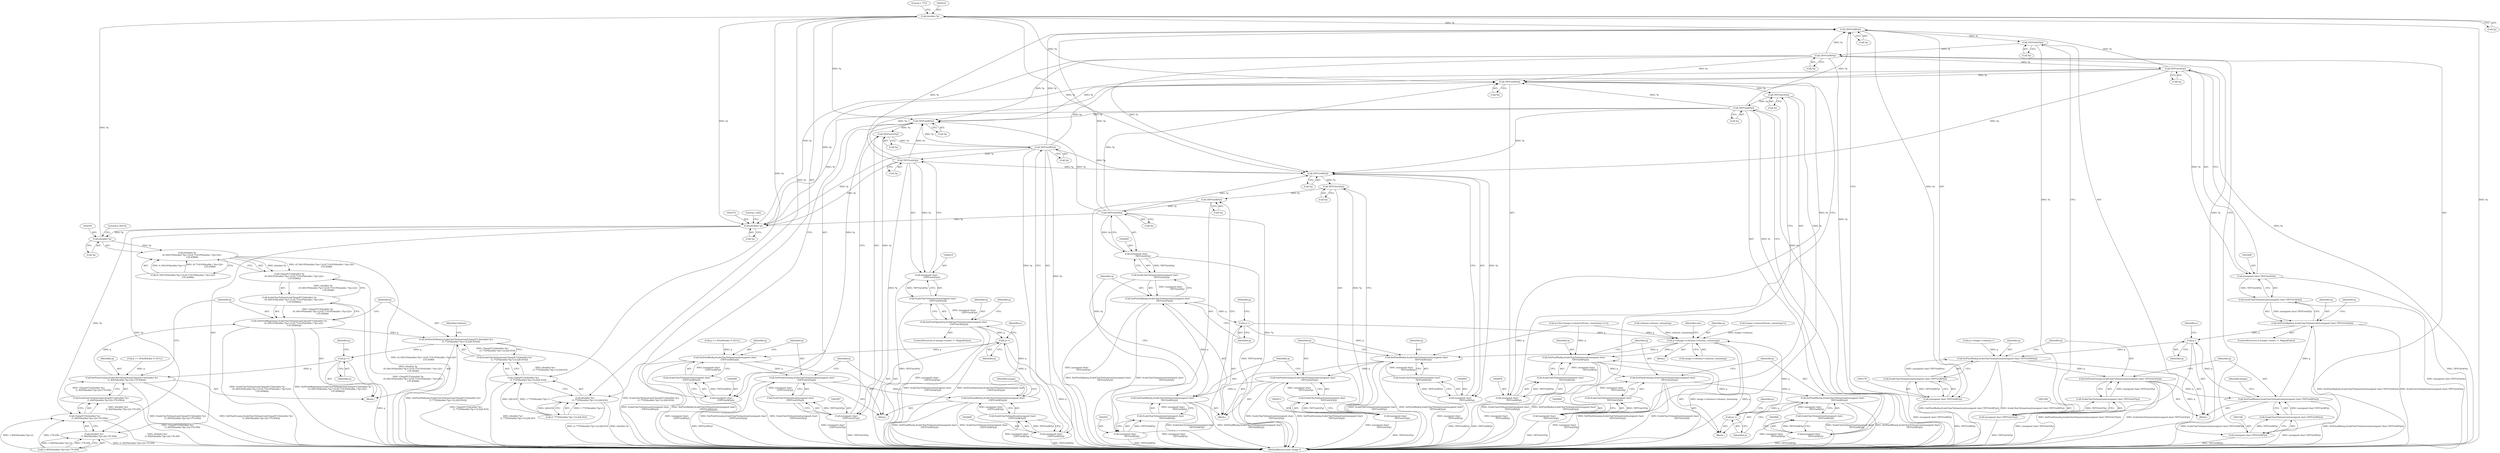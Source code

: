 digraph "0_ImageMagick_f8877abac8e568b2f339cca70c2c3c1b6eaec288@pointer" {
"1002418" [label="(Call,(double) *p)"];
"1002390" [label="(Call,(double) *p)"];
"1002371" [label="(Call,(double) *p)"];
"1003195" [label="(Call,TIFFGetB(*p))"];
"1003187" [label="(Call,TIFFGetG(*p))"];
"1003179" [label="(Call,TIFFGetR(*p))"];
"1002418" [label="(Call,(double) *p)"];
"1002969" [label="(Call,TIFFGetB(*p))"];
"1002961" [label="(Call,TIFFGetG(*p))"];
"1002953" [label="(Call,TIFFGetR(*p))"];
"1002620" [label="(Call,TIFFGetA(*p))"];
"1002606" [label="(Call,TIFFGetB(*p))"];
"1002598" [label="(Call,TIFFGetG(*p))"];
"1002590" [label="(Call,TIFFGetR(*p))"];
"1002930" [label="(Call,TIFFGetA(*p))"];
"1002922" [label="(Call,TIFFGetB(*p))"];
"1002914" [label="(Call,TIFFGetG(*p))"];
"1002906" [label="(Call,TIFFGetR(*p))"];
"1003209" [label="(Call,TIFFGetA(*p))"];
"1002369" [label="(Call,ClampYCC((double) *p+\n              (1.402*(double) *(p+2))-179.456))"];
"1002368" [label="(Call,ScaleCharToQuantum(ClampYCC((double) *p+\n              (1.402*(double) *(p+2))-179.456)))"];
"1002366" [label="(Call,SetPixelCyan(q,ScaleCharToQuantum(ClampYCC((double) *p+\n              (1.402*(double) *(p+2))-179.456))))"];
"1002385" [label="(Call,SetPixelMagenta(q,ScaleCharToQuantum(ClampYCC((double) *p-\n              (0.34414*(double) *(p+1))-(0.71414*(double ) *(p+2))+\n              135.45984))))"];
"1002413" [label="(Call,SetPixelYellow(q,ScaleCharToQuantum(ClampYCC((double) *p+\n              (1.772*(double) *(p+1))-226.816))))"];
"1002443" [label="(Call,q++)"];
"1002370" [label="(Call,(double) *p+\n              (1.402*(double) *(p+2))-179.456)"];
"1002389" [label="(Call,(double) *p-\n              (0.34414*(double) *(p+1))-(0.71414*(double ) *(p+2))+\n              135.45984)"];
"1002388" [label="(Call,ClampYCC((double) *p-\n              (0.34414*(double) *(p+1))-(0.71414*(double ) *(p+2))+\n              135.45984))"];
"1002387" [label="(Call,ScaleCharToQuantum(ClampYCC((double) *p-\n              (0.34414*(double) *(p+1))-(0.71414*(double ) *(p+2))+\n              135.45984)))"];
"1002416" [label="(Call,ClampYCC((double) *p+\n              (1.772*(double) *(p+1))-226.816))"];
"1002415" [label="(Call,ScaleCharToQuantum(ClampYCC((double) *p+\n              (1.772*(double) *(p+1))-226.816)))"];
"1002417" [label="(Call,(double) *p+\n              (1.772*(double) *(p+1))-226.816)"];
"1002588" [label="(Call,(unsigned char)\n              (TIFFGetR(*p)))"];
"1002587" [label="(Call,ScaleCharToQuantum((unsigned char)\n              (TIFFGetR(*p))))"];
"1002585" [label="(Call,SetPixelRed(q,ScaleCharToQuantum((unsigned char)\n              (TIFFGetR(*p)))))"];
"1002593" [label="(Call,SetPixelGreen(q,ScaleCharToQuantum((unsigned char)\n              (TIFFGetG(*p)))))"];
"1002601" [label="(Call,SetPixelBlue(q,ScaleCharToQuantum((unsigned char)\n              (TIFFGetB(*p)))))"];
"1002615" [label="(Call,SetPixelOpacity(q,ScaleCharToQuantum((unsigned char)\n                (TIFFGetA(*p)))))"];
"1002625" [label="(Call,q++)"];
"1002596" [label="(Call,(unsigned char)\n              (TIFFGetG(*p)))"];
"1002595" [label="(Call,ScaleCharToQuantum((unsigned char)\n              (TIFFGetG(*p))))"];
"1002604" [label="(Call,(unsigned char)\n              (TIFFGetB(*p)))"];
"1002603" [label="(Call,ScaleCharToQuantum((unsigned char)\n              (TIFFGetB(*p))))"];
"1002618" [label="(Call,(unsigned char)\n                (TIFFGetA(*p)))"];
"1002617" [label="(Call,ScaleCharToQuantum((unsigned char)\n                (TIFFGetA(*p))))"];
"1002904" [label="(Call,(unsigned char)\n                    TIFFGetR(*p))"];
"1002903" [label="(Call,ScaleCharToQuantum((unsigned char)\n                    TIFFGetR(*p)))"];
"1002901" [label="(Call,SetPixelRed(q,ScaleCharToQuantum((unsigned char)\n                    TIFFGetR(*p))))"];
"1002909" [label="(Call,SetPixelGreen(q,ScaleCharToQuantum((unsigned char)\n                    TIFFGetG(*p))))"];
"1002917" [label="(Call,SetPixelBlue(q,ScaleCharToQuantum((unsigned char)\n                    TIFFGetB(*p))))"];
"1002925" [label="(Call,SetPixelAlpha(q,ScaleCharToQuantum((unsigned char)\n                    TIFFGetA(*p))))"];
"1002933" [label="(Call,q++)"];
"1002981" [label="(Call,q-=(image->columns+columns_remaining))"];
"1002948" [label="(Call,SetPixelRed(q,ScaleCharToQuantum((unsigned char)\n                    TIFFGetR(*p))))"];
"1002956" [label="(Call,SetPixelGreen(q,ScaleCharToQuantum((unsigned char)\n                    TIFFGetG(*p))))"];
"1002964" [label="(Call,SetPixelBlue(q,ScaleCharToQuantum((unsigned char)\n                    TIFFGetB(*p))))"];
"1002972" [label="(Call,q++)"];
"1002912" [label="(Call,(unsigned char)\n                    TIFFGetG(*p))"];
"1002911" [label="(Call,ScaleCharToQuantum((unsigned char)\n                    TIFFGetG(*p)))"];
"1002920" [label="(Call,(unsigned char)\n                    TIFFGetB(*p))"];
"1002919" [label="(Call,ScaleCharToQuantum((unsigned char)\n                    TIFFGetB(*p)))"];
"1002928" [label="(Call,(unsigned char)\n                    TIFFGetA(*p))"];
"1002927" [label="(Call,ScaleCharToQuantum((unsigned char)\n                    TIFFGetA(*p)))"];
"1002951" [label="(Call,(unsigned char)\n                    TIFFGetR(*p))"];
"1002950" [label="(Call,ScaleCharToQuantum((unsigned char)\n                    TIFFGetR(*p)))"];
"1002959" [label="(Call,(unsigned char)\n                    TIFFGetG(*p))"];
"1002958" [label="(Call,ScaleCharToQuantum((unsigned char)\n                    TIFFGetG(*p)))"];
"1002967" [label="(Call,(unsigned char)\n                    TIFFGetB(*p))"];
"1002966" [label="(Call,ScaleCharToQuantum((unsigned char)\n                    TIFFGetB(*p)))"];
"1003177" [label="(Call,(unsigned char) TIFFGetR(*p))"];
"1003176" [label="(Call,ScaleCharToQuantum((unsigned char) TIFFGetR(*p)))"];
"1003174" [label="(Call,SetPixelRed(q,ScaleCharToQuantum((unsigned char) TIFFGetR(*p))))"];
"1003182" [label="(Call,SetPixelGreen(q,ScaleCharToQuantum((unsigned char) TIFFGetG(*p))))"];
"1003190" [label="(Call,SetPixelBlue(q,ScaleCharToQuantum((unsigned char) TIFFGetB(*p))))"];
"1003204" [label="(Call,SetPixelAlpha(q,ScaleCharToQuantum((unsigned char) TIFFGetA(*p))))"];
"1003214" [label="(Call,q--)"];
"1003185" [label="(Call,(unsigned char) TIFFGetG(*p))"];
"1003184" [label="(Call,ScaleCharToQuantum((unsigned char) TIFFGetG(*p)))"];
"1003193" [label="(Call,(unsigned char) TIFFGetB(*p))"];
"1003192" [label="(Call,ScaleCharToQuantum((unsigned char) TIFFGetB(*p)))"];
"1003207" [label="(Call,(unsigned char) TIFFGetA(*p))"];
"1003206" [label="(Call,ScaleCharToQuantum((unsigned char) TIFFGetA(*p)))"];
"1002424" [label="(Literal,1.772)"];
"1002948" [label="(Call,SetPixelRed(q,ScaleCharToQuantum((unsigned char)\n                    TIFFGetR(*p))))"];
"1002444" [label="(Identifier,q)"];
"1003193" [label="(Call,(unsigned char) TIFFGetB(*p))"];
"1003190" [label="(Call,SetPixelBlue(q,ScaleCharToQuantum((unsigned char) TIFFGetB(*p))))"];
"1002394" [label="(Call,(0.34414*(double) *(p+1))-(0.71414*(double ) *(p+2))+\n              135.45984)"];
"1003209" [label="(Call,TIFFGetA(*p))"];
"1003185" [label="(Call,(unsigned char) TIFFGetG(*p))"];
"1002367" [label="(Identifier,q)"];
"1002612" [label="(Identifier,image)"];
"1002434" [label="(Identifier,indexes)"];
"1002617" [label="(Call,ScaleCharToQuantum((unsigned char)\n                (TIFFGetA(*p))))"];
"1002867" [label="(Call,image->columns*(rows_remaining-1))"];
"1003153" [label="(Call,q+=image->columns-1)"];
"1002620" [label="(Call,TIFFGetA(*p))"];
"1002415" [label="(Call,ScaleCharToQuantum(ClampYCC((double) *p+\n              (1.772*(double) *(p+1))-226.816)))"];
"1002975" [label="(Identifier,p)"];
"1002962" [label="(Call,*p)"];
"1003184" [label="(Call,ScaleCharToQuantum((unsigned char) TIFFGetG(*p)))"];
"1003192" [label="(Call,ScaleCharToQuantum((unsigned char) TIFFGetB(*p)))"];
"1002904" [label="(Call,(unsigned char)\n                    TIFFGetR(*p))"];
"1002443" [label="(Call,q++)"];
"1002950" [label="(Call,ScaleCharToQuantum((unsigned char)\n                    TIFFGetR(*p)))"];
"1002422" [label="(Call,(1.772*(double) *(p+1))-226.816)"];
"1002590" [label="(Call,TIFFGetR(*p))"];
"1002931" [label="(Call,*p)"];
"1002594" [label="(Identifier,q)"];
"1002386" [label="(Identifier,q)"];
"1002903" [label="(Call,ScaleCharToQuantum((unsigned char)\n                    TIFFGetR(*p)))"];
"1002375" [label="(Call,(1.402*(double) *(p+2))-179.456)"];
"1002923" [label="(Call,*p)"];
"1003176" [label="(Call,ScaleCharToQuantum((unsigned char) TIFFGetR(*p)))"];
"1002414" [label="(Identifier,q)"];
"1002918" [label="(Identifier,q)"];
"1002915" [label="(Call,*p)"];
"1003205" [label="(Identifier,q)"];
"1002392" [label="(Call,*p)"];
"1003188" [label="(Call,*p)"];
"1002970" [label="(Call,*p)"];
"1002586" [label="(Identifier,q)"];
"1003406" [label="(MethodReturn,static Image *)"];
"1003175" [label="(Identifier,q)"];
"1002621" [label="(Call,*p)"];
"1002917" [label="(Call,SetPixelBlue(q,ScaleCharToQuantum((unsigned char)\n                    TIFFGetB(*p))))"];
"1002978" [label="(Call,columns-columns_remaining)"];
"1002911" [label="(Call,ScaleCharToQuantum((unsigned char)\n                    TIFFGetG(*p)))"];
"1002914" [label="(Call,TIFFGetG(*p))"];
"1002389" [label="(Call,(double) *p-\n              (0.34414*(double) *(p+1))-(0.71414*(double ) *(p+2))+\n              135.45984)"];
"1002953" [label="(Call,TIFFGetR(*p))"];
"1002603" [label="(Call,ScaleCharToQuantum((unsigned char)\n              (TIFFGetB(*p))))"];
"1002388" [label="(Call,ClampYCC((double) *p-\n              (0.34414*(double) *(p+1))-(0.71414*(double ) *(p+2))+\n              135.45984))"];
"1002601" [label="(Call,SetPixelBlue(q,ScaleCharToQuantum((unsigned char)\n              (TIFFGetB(*p)))))"];
"1002370" [label="(Call,(double) *p+\n              (1.402*(double) *(p+2))-179.456)"];
"1002983" [label="(Call,image->columns+columns_remaining)"];
"1002598" [label="(Call,TIFFGetG(*p))"];
"1002949" [label="(Identifier,q)"];
"1003177" [label="(Call,(unsigned char) TIFFGetR(*p))"];
"1002416" [label="(Call,ClampYCC((double) *p+\n              (1.772*(double) *(p+1))-226.816))"];
"1003214" [label="(Call,q--)"];
"1002973" [label="(Identifier,q)"];
"1002966" [label="(Call,ScaleCharToQuantum((unsigned char)\n                    TIFFGetB(*p)))"];
"1003191" [label="(Identifier,q)"];
"1002900" [label="(Block,)"];
"1002956" [label="(Call,SetPixelGreen(q,ScaleCharToQuantum((unsigned char)\n                    TIFFGetG(*p))))"];
"1002969" [label="(Call,TIFFGetB(*p))"];
"1002602" [label="(Identifier,q)"];
"1002377" [label="(Literal,1.402)"];
"1002396" [label="(Literal,0.34414)"];
"1003173" [label="(Block,)"];
"1002883" [label="(Identifier,row)"];
"1002906" [label="(Call,TIFFGetR(*p))"];
"1003195" [label="(Call,TIFFGetB(*p))"];
"1003198" [label="(ControlStructure,if (image->matte != MagickFalse))"];
"1002909" [label="(Call,SetPixelGreen(q,ScaleCharToQuantum((unsigned char)\n                    TIFFGetG(*p))))"];
"1002936" [label="(Identifier,p)"];
"1002618" [label="(Call,(unsigned char)\n                (TIFFGetA(*p)))"];
"1003204" [label="(Call,SetPixelAlpha(q,ScaleCharToQuantum((unsigned char) TIFFGetA(*p))))"];
"1002595" [label="(Call,ScaleCharToQuantum((unsigned char)\n              (TIFFGetG(*p))))"];
"1002369" [label="(Call,ClampYCC((double) *p+\n              (1.402*(double) *(p+2))-179.456))"];
"1002951" [label="(Call,(unsigned char)\n                    TIFFGetR(*p))"];
"1002920" [label="(Call,(unsigned char)\n                    TIFFGetB(*p))"];
"1002961" [label="(Call,TIFFGetG(*p))"];
"1003182" [label="(Call,SetPixelGreen(q,ScaleCharToQuantum((unsigned char) TIFFGetG(*p))))"];
"1002626" [label="(Identifier,q)"];
"1002930" [label="(Call,TIFFGetA(*p))"];
"1002588" [label="(Call,(unsigned char)\n              (TIFFGetR(*p)))"];
"1003179" [label="(Call,TIFFGetR(*p))"];
"1002599" [label="(Call,*p)"];
"1003201" [label="(Identifier,image)"];
"1002925" [label="(Call,SetPixelAlpha(q,ScaleCharToQuantum((unsigned char)\n                    TIFFGetA(*p))))"];
"1002884" [label="(Block,)"];
"1002972" [label="(Call,q++)"];
"1002417" [label="(Call,(double) *p+\n              (1.772*(double) *(p+1))-226.816)"];
"1002954" [label="(Call,*p)"];
"1002585" [label="(Call,SetPixelRed(q,ScaleCharToQuantum((unsigned char)\n              (TIFFGetR(*p)))))"];
"1002934" [label="(Identifier,q)"];
"1002604" [label="(Call,(unsigned char)\n              (TIFFGetB(*p)))"];
"1002615" [label="(Call,SetPixelOpacity(q,ScaleCharToQuantum((unsigned char)\n                (TIFFGetA(*p)))))"];
"1002609" [label="(ControlStructure,if (image->matte != MagickFalse))"];
"1002947" [label="(Block,)"];
"1002922" [label="(Call,TIFFGetB(*p))"];
"1002982" [label="(Identifier,q)"];
"1002625" [label="(Call,q++)"];
"1002624" [label="(Identifier,p)"];
"1002520" [label="(Call,q == (PixelPacket *) NULL)"];
"1002587" [label="(Call,ScaleCharToQuantum((unsigned char)\n              (TIFFGetR(*p))))"];
"1002616" [label="(Identifier,q)"];
"1002446" [label="(Identifier,p)"];
"1002371" [label="(Call,(double) *p)"];
"1003215" [label="(Identifier,q)"];
"1002366" [label="(Call,SetPixelCyan(q,ScaleCharToQuantum(ClampYCC((double) *p+\n              (1.402*(double) *(p+2))-179.456))))"];
"1002926" [label="(Identifier,q)"];
"1002593" [label="(Call,SetPixelGreen(q,ScaleCharToQuantum((unsigned char)\n              (TIFFGetG(*p)))))"];
"1002606" [label="(Call,TIFFGetB(*p))"];
"1003196" [label="(Call,*p)"];
"1002365" [label="(Block,)"];
"1002957" [label="(Identifier,q)"];
"1002420" [label="(Call,*p)"];
"1002919" [label="(Call,ScaleCharToQuantum((unsigned char)\n                    TIFFGetB(*p)))"];
"1002927" [label="(Call,ScaleCharToQuantum((unsigned char)\n                    TIFFGetA(*p)))"];
"1002902" [label="(Identifier,q)"];
"1003180" [label="(Call,*p)"];
"1003213" [label="(Identifier,p)"];
"1002413" [label="(Call,SetPixelYellow(q,ScaleCharToQuantum(ClampYCC((double) *p+\n              (1.772*(double) *(p+1))-226.816))))"];
"1002928" [label="(Call,(unsigned char)\n                    TIFFGetA(*p))"];
"1003187" [label="(Call,TIFFGetG(*p))"];
"1002862" [label="(Call,q=tile+(image->columns*(rows_remaining-1)+x))"];
"1002418" [label="(Call,(double) *p)"];
"1003207" [label="(Call,(unsigned char) TIFFGetA(*p))"];
"1002387" [label="(Call,ScaleCharToQuantum(ClampYCC((double) *p-\n              (0.34414*(double) *(p+1))-(0.71414*(double ) *(p+2))+\n              135.45984)))"];
"1002910" [label="(Identifier,q)"];
"1002596" [label="(Call,(unsigned char)\n              (TIFFGetG(*p)))"];
"1002964" [label="(Call,SetPixelBlue(q,ScaleCharToQuantum((unsigned char)\n                    TIFFGetB(*p))))"];
"1002933" [label="(Call,q++)"];
"1002385" [label="(Call,SetPixelMagenta(q,ScaleCharToQuantum(ClampYCC((double) *p-\n              (0.34414*(double) *(p+1))-(0.71414*(double ) *(p+2))+\n              135.45984))))"];
"1002583" [label="(Identifier,x)"];
"1003210" [label="(Call,*p)"];
"1003206" [label="(Call,ScaleCharToQuantum((unsigned char) TIFFGetA(*p)))"];
"1002591" [label="(Call,*p)"];
"1002390" [label="(Call,(double) *p)"];
"1002373" [label="(Call,*p)"];
"1003172" [label="(Identifier,x)"];
"1002967" [label="(Call,(unsigned char)\n                    TIFFGetB(*p))"];
"1002965" [label="(Identifier,q)"];
"1003174" [label="(Call,SetPixelRed(q,ScaleCharToQuantum((unsigned char) TIFFGetR(*p))))"];
"1003183" [label="(Identifier,q)"];
"1002912" [label="(Call,(unsigned char)\n                    TIFFGetG(*p))"];
"1002981" [label="(Call,q-=(image->columns+columns_remaining))"];
"1002584" [label="(Block,)"];
"1002901" [label="(Call,SetPixelRed(q,ScaleCharToQuantum((unsigned char)\n                    TIFFGetR(*p))))"];
"1002907" [label="(Call,*p)"];
"1002959" [label="(Call,(unsigned char)\n                    TIFFGetG(*p))"];
"1002607" [label="(Call,*p)"];
"1002368" [label="(Call,ScaleCharToQuantum(ClampYCC((double) *p+\n              (1.402*(double) *(p+2))-179.456)))"];
"1002339" [label="(Call,q == (PixelPacket *) NULL)"];
"1002958" [label="(Call,ScaleCharToQuantum((unsigned char)\n                    TIFFGetG(*p)))"];
"1002418" -> "1002417"  [label="AST: "];
"1002418" -> "1002420"  [label="CFG: "];
"1002419" -> "1002418"  [label="AST: "];
"1002420" -> "1002418"  [label="AST: "];
"1002424" -> "1002418"  [label="CFG: "];
"1002418" -> "1003406"  [label="DDG: *p"];
"1002418" -> "1002371"  [label="DDG: *p"];
"1002418" -> "1002416"  [label="DDG: *p"];
"1002418" -> "1002417"  [label="DDG: *p"];
"1002390" -> "1002418"  [label="DDG: *p"];
"1002418" -> "1002590"  [label="DDG: *p"];
"1002418" -> "1002906"  [label="DDG: *p"];
"1002418" -> "1002953"  [label="DDG: *p"];
"1002418" -> "1003179"  [label="DDG: *p"];
"1002390" -> "1002389"  [label="AST: "];
"1002390" -> "1002392"  [label="CFG: "];
"1002391" -> "1002390"  [label="AST: "];
"1002392" -> "1002390"  [label="AST: "];
"1002396" -> "1002390"  [label="CFG: "];
"1002390" -> "1002389"  [label="DDG: *p"];
"1002371" -> "1002390"  [label="DDG: *p"];
"1002371" -> "1002370"  [label="AST: "];
"1002371" -> "1002373"  [label="CFG: "];
"1002372" -> "1002371"  [label="AST: "];
"1002373" -> "1002371"  [label="AST: "];
"1002377" -> "1002371"  [label="CFG: "];
"1002371" -> "1002369"  [label="DDG: *p"];
"1002371" -> "1002370"  [label="DDG: *p"];
"1003195" -> "1002371"  [label="DDG: *p"];
"1002969" -> "1002371"  [label="DDG: *p"];
"1002620" -> "1002371"  [label="DDG: *p"];
"1002930" -> "1002371"  [label="DDG: *p"];
"1003209" -> "1002371"  [label="DDG: *p"];
"1002606" -> "1002371"  [label="DDG: *p"];
"1003195" -> "1003193"  [label="AST: "];
"1003195" -> "1003196"  [label="CFG: "];
"1003196" -> "1003195"  [label="AST: "];
"1003193" -> "1003195"  [label="CFG: "];
"1003195" -> "1003406"  [label="DDG: *p"];
"1003195" -> "1002590"  [label="DDG: *p"];
"1003195" -> "1002906"  [label="DDG: *p"];
"1003195" -> "1002953"  [label="DDG: *p"];
"1003195" -> "1003179"  [label="DDG: *p"];
"1003195" -> "1003193"  [label="DDG: *p"];
"1003187" -> "1003195"  [label="DDG: *p"];
"1003195" -> "1003209"  [label="DDG: *p"];
"1003187" -> "1003185"  [label="AST: "];
"1003187" -> "1003188"  [label="CFG: "];
"1003188" -> "1003187"  [label="AST: "];
"1003185" -> "1003187"  [label="CFG: "];
"1003187" -> "1003185"  [label="DDG: *p"];
"1003179" -> "1003187"  [label="DDG: *p"];
"1003179" -> "1003177"  [label="AST: "];
"1003179" -> "1003180"  [label="CFG: "];
"1003180" -> "1003179"  [label="AST: "];
"1003177" -> "1003179"  [label="CFG: "];
"1003179" -> "1003177"  [label="DDG: *p"];
"1002969" -> "1003179"  [label="DDG: *p"];
"1002620" -> "1003179"  [label="DDG: *p"];
"1002930" -> "1003179"  [label="DDG: *p"];
"1003209" -> "1003179"  [label="DDG: *p"];
"1002606" -> "1003179"  [label="DDG: *p"];
"1002969" -> "1002967"  [label="AST: "];
"1002969" -> "1002970"  [label="CFG: "];
"1002970" -> "1002969"  [label="AST: "];
"1002967" -> "1002969"  [label="CFG: "];
"1002969" -> "1003406"  [label="DDG: *p"];
"1002969" -> "1002590"  [label="DDG: *p"];
"1002969" -> "1002906"  [label="DDG: *p"];
"1002969" -> "1002953"  [label="DDG: *p"];
"1002969" -> "1002967"  [label="DDG: *p"];
"1002961" -> "1002969"  [label="DDG: *p"];
"1002961" -> "1002959"  [label="AST: "];
"1002961" -> "1002962"  [label="CFG: "];
"1002962" -> "1002961"  [label="AST: "];
"1002959" -> "1002961"  [label="CFG: "];
"1002961" -> "1002959"  [label="DDG: *p"];
"1002953" -> "1002961"  [label="DDG: *p"];
"1002953" -> "1002951"  [label="AST: "];
"1002953" -> "1002954"  [label="CFG: "];
"1002954" -> "1002953"  [label="AST: "];
"1002951" -> "1002953"  [label="CFG: "];
"1002953" -> "1002951"  [label="DDG: *p"];
"1002620" -> "1002953"  [label="DDG: *p"];
"1002930" -> "1002953"  [label="DDG: *p"];
"1003209" -> "1002953"  [label="DDG: *p"];
"1002606" -> "1002953"  [label="DDG: *p"];
"1002620" -> "1002618"  [label="AST: "];
"1002620" -> "1002621"  [label="CFG: "];
"1002621" -> "1002620"  [label="AST: "];
"1002618" -> "1002620"  [label="CFG: "];
"1002620" -> "1003406"  [label="DDG: *p"];
"1002620" -> "1002590"  [label="DDG: *p"];
"1002620" -> "1002618"  [label="DDG: *p"];
"1002606" -> "1002620"  [label="DDG: *p"];
"1002620" -> "1002906"  [label="DDG: *p"];
"1002606" -> "1002604"  [label="AST: "];
"1002606" -> "1002607"  [label="CFG: "];
"1002607" -> "1002606"  [label="AST: "];
"1002604" -> "1002606"  [label="CFG: "];
"1002606" -> "1003406"  [label="DDG: *p"];
"1002606" -> "1002590"  [label="DDG: *p"];
"1002606" -> "1002604"  [label="DDG: *p"];
"1002598" -> "1002606"  [label="DDG: *p"];
"1002606" -> "1002906"  [label="DDG: *p"];
"1002598" -> "1002596"  [label="AST: "];
"1002598" -> "1002599"  [label="CFG: "];
"1002599" -> "1002598"  [label="AST: "];
"1002596" -> "1002598"  [label="CFG: "];
"1002598" -> "1002596"  [label="DDG: *p"];
"1002590" -> "1002598"  [label="DDG: *p"];
"1002590" -> "1002588"  [label="AST: "];
"1002590" -> "1002591"  [label="CFG: "];
"1002591" -> "1002590"  [label="AST: "];
"1002588" -> "1002590"  [label="CFG: "];
"1002590" -> "1002588"  [label="DDG: *p"];
"1002930" -> "1002590"  [label="DDG: *p"];
"1003209" -> "1002590"  [label="DDG: *p"];
"1002930" -> "1002928"  [label="AST: "];
"1002930" -> "1002931"  [label="CFG: "];
"1002931" -> "1002930"  [label="AST: "];
"1002928" -> "1002930"  [label="CFG: "];
"1002930" -> "1003406"  [label="DDG: *p"];
"1002930" -> "1002906"  [label="DDG: *p"];
"1002930" -> "1002928"  [label="DDG: *p"];
"1002922" -> "1002930"  [label="DDG: *p"];
"1002922" -> "1002920"  [label="AST: "];
"1002922" -> "1002923"  [label="CFG: "];
"1002923" -> "1002922"  [label="AST: "];
"1002920" -> "1002922"  [label="CFG: "];
"1002922" -> "1002920"  [label="DDG: *p"];
"1002914" -> "1002922"  [label="DDG: *p"];
"1002914" -> "1002912"  [label="AST: "];
"1002914" -> "1002915"  [label="CFG: "];
"1002915" -> "1002914"  [label="AST: "];
"1002912" -> "1002914"  [label="CFG: "];
"1002914" -> "1002912"  [label="DDG: *p"];
"1002906" -> "1002914"  [label="DDG: *p"];
"1002906" -> "1002904"  [label="AST: "];
"1002906" -> "1002907"  [label="CFG: "];
"1002907" -> "1002906"  [label="AST: "];
"1002904" -> "1002906"  [label="CFG: "];
"1002906" -> "1002904"  [label="DDG: *p"];
"1003209" -> "1002906"  [label="DDG: *p"];
"1003209" -> "1003207"  [label="AST: "];
"1003209" -> "1003210"  [label="CFG: "];
"1003210" -> "1003209"  [label="AST: "];
"1003207" -> "1003209"  [label="CFG: "];
"1003209" -> "1003406"  [label="DDG: *p"];
"1003209" -> "1003207"  [label="DDG: *p"];
"1002369" -> "1002368"  [label="AST: "];
"1002369" -> "1002370"  [label="CFG: "];
"1002370" -> "1002369"  [label="AST: "];
"1002368" -> "1002369"  [label="CFG: "];
"1002369" -> "1003406"  [label="DDG: (double) *p+\n              (1.402*(double) *(p+2))-179.456"];
"1002369" -> "1002368"  [label="DDG: (double) *p+\n              (1.402*(double) *(p+2))-179.456"];
"1002375" -> "1002369"  [label="DDG: 1.402*(double) *(p+2)"];
"1002375" -> "1002369"  [label="DDG: 179.456"];
"1002368" -> "1002366"  [label="AST: "];
"1002366" -> "1002368"  [label="CFG: "];
"1002368" -> "1003406"  [label="DDG: ClampYCC((double) *p+\n              (1.402*(double) *(p+2))-179.456)"];
"1002368" -> "1002366"  [label="DDG: ClampYCC((double) *p+\n              (1.402*(double) *(p+2))-179.456)"];
"1002366" -> "1002365"  [label="AST: "];
"1002367" -> "1002366"  [label="AST: "];
"1002386" -> "1002366"  [label="CFG: "];
"1002366" -> "1003406"  [label="DDG: SetPixelCyan(q,ScaleCharToQuantum(ClampYCC((double) *p+\n              (1.402*(double) *(p+2))-179.456)))"];
"1002366" -> "1003406"  [label="DDG: ScaleCharToQuantum(ClampYCC((double) *p+\n              (1.402*(double) *(p+2))-179.456))"];
"1002339" -> "1002366"  [label="DDG: q"];
"1002443" -> "1002366"  [label="DDG: q"];
"1002366" -> "1002385"  [label="DDG: q"];
"1002385" -> "1002365"  [label="AST: "];
"1002385" -> "1002387"  [label="CFG: "];
"1002386" -> "1002385"  [label="AST: "];
"1002387" -> "1002385"  [label="AST: "];
"1002414" -> "1002385"  [label="CFG: "];
"1002385" -> "1003406"  [label="DDG: ScaleCharToQuantum(ClampYCC((double) *p-\n              (0.34414*(double) *(p+1))-(0.71414*(double ) *(p+2))+\n              135.45984))"];
"1002385" -> "1003406"  [label="DDG: SetPixelMagenta(q,ScaleCharToQuantum(ClampYCC((double) *p-\n              (0.34414*(double) *(p+1))-(0.71414*(double ) *(p+2))+\n              135.45984)))"];
"1002387" -> "1002385"  [label="DDG: ClampYCC((double) *p-\n              (0.34414*(double) *(p+1))-(0.71414*(double ) *(p+2))+\n              135.45984)"];
"1002385" -> "1002413"  [label="DDG: q"];
"1002413" -> "1002365"  [label="AST: "];
"1002413" -> "1002415"  [label="CFG: "];
"1002414" -> "1002413"  [label="AST: "];
"1002415" -> "1002413"  [label="AST: "];
"1002434" -> "1002413"  [label="CFG: "];
"1002413" -> "1003406"  [label="DDG: ScaleCharToQuantum(ClampYCC((double) *p+\n              (1.772*(double) *(p+1))-226.816))"];
"1002413" -> "1003406"  [label="DDG: SetPixelYellow(q,ScaleCharToQuantum(ClampYCC((double) *p+\n              (1.772*(double) *(p+1))-226.816)))"];
"1002415" -> "1002413"  [label="DDG: ClampYCC((double) *p+\n              (1.772*(double) *(p+1))-226.816)"];
"1002413" -> "1002443"  [label="DDG: q"];
"1002443" -> "1002365"  [label="AST: "];
"1002443" -> "1002444"  [label="CFG: "];
"1002444" -> "1002443"  [label="AST: "];
"1002446" -> "1002443"  [label="CFG: "];
"1002443" -> "1003406"  [label="DDG: q"];
"1002370" -> "1002375"  [label="CFG: "];
"1002375" -> "1002370"  [label="AST: "];
"1002370" -> "1003406"  [label="DDG: (1.402*(double) *(p+2))-179.456"];
"1002375" -> "1002370"  [label="DDG: 1.402*(double) *(p+2)"];
"1002375" -> "1002370"  [label="DDG: 179.456"];
"1002389" -> "1002388"  [label="AST: "];
"1002389" -> "1002394"  [label="CFG: "];
"1002394" -> "1002389"  [label="AST: "];
"1002388" -> "1002389"  [label="CFG: "];
"1002389" -> "1003406"  [label="DDG: (0.34414*(double) *(p+1))-(0.71414*(double ) *(p+2))+\n              135.45984"];
"1002389" -> "1002388"  [label="DDG: (double) *p"];
"1002389" -> "1002388"  [label="DDG: (0.34414*(double) *(p+1))-(0.71414*(double ) *(p+2))+\n              135.45984"];
"1002394" -> "1002389"  [label="DDG: 0.34414*(double) *(p+1)"];
"1002394" -> "1002389"  [label="DDG: (0.71414*(double ) *(p+2))+\n              135.45984"];
"1002388" -> "1002387"  [label="AST: "];
"1002387" -> "1002388"  [label="CFG: "];
"1002388" -> "1003406"  [label="DDG: (double) *p-\n              (0.34414*(double) *(p+1))-(0.71414*(double ) *(p+2))+\n              135.45984"];
"1002388" -> "1002387"  [label="DDG: (double) *p-\n              (0.34414*(double) *(p+1))-(0.71414*(double ) *(p+2))+\n              135.45984"];
"1002387" -> "1003406"  [label="DDG: ClampYCC((double) *p-\n              (0.34414*(double) *(p+1))-(0.71414*(double ) *(p+2))+\n              135.45984)"];
"1002416" -> "1002415"  [label="AST: "];
"1002416" -> "1002417"  [label="CFG: "];
"1002417" -> "1002416"  [label="AST: "];
"1002415" -> "1002416"  [label="CFG: "];
"1002416" -> "1003406"  [label="DDG: (double) *p+\n              (1.772*(double) *(p+1))-226.816"];
"1002416" -> "1002415"  [label="DDG: (double) *p+\n              (1.772*(double) *(p+1))-226.816"];
"1002422" -> "1002416"  [label="DDG: 1.772*(double) *(p+1)"];
"1002422" -> "1002416"  [label="DDG: 226.816"];
"1002415" -> "1003406"  [label="DDG: ClampYCC((double) *p+\n              (1.772*(double) *(p+1))-226.816)"];
"1002417" -> "1002422"  [label="CFG: "];
"1002422" -> "1002417"  [label="AST: "];
"1002417" -> "1003406"  [label="DDG: (double) *p"];
"1002417" -> "1003406"  [label="DDG: (1.772*(double) *(p+1))-226.816"];
"1002422" -> "1002417"  [label="DDG: 1.772*(double) *(p+1)"];
"1002422" -> "1002417"  [label="DDG: 226.816"];
"1002588" -> "1002587"  [label="AST: "];
"1002589" -> "1002588"  [label="AST: "];
"1002587" -> "1002588"  [label="CFG: "];
"1002588" -> "1003406"  [label="DDG: TIFFGetR(*p)"];
"1002588" -> "1002587"  [label="DDG: TIFFGetR(*p)"];
"1002587" -> "1002585"  [label="AST: "];
"1002585" -> "1002587"  [label="CFG: "];
"1002587" -> "1003406"  [label="DDG: (unsigned char)\n              (TIFFGetR(*p))"];
"1002587" -> "1002585"  [label="DDG: (unsigned char)\n              (TIFFGetR(*p))"];
"1002585" -> "1002584"  [label="AST: "];
"1002586" -> "1002585"  [label="AST: "];
"1002594" -> "1002585"  [label="CFG: "];
"1002585" -> "1003406"  [label="DDG: ScaleCharToQuantum((unsigned char)\n              (TIFFGetR(*p)))"];
"1002585" -> "1003406"  [label="DDG: SetPixelRed(q,ScaleCharToQuantum((unsigned char)\n              (TIFFGetR(*p))))"];
"1002625" -> "1002585"  [label="DDG: q"];
"1002520" -> "1002585"  [label="DDG: q"];
"1002585" -> "1002593"  [label="DDG: q"];
"1002593" -> "1002584"  [label="AST: "];
"1002593" -> "1002595"  [label="CFG: "];
"1002594" -> "1002593"  [label="AST: "];
"1002595" -> "1002593"  [label="AST: "];
"1002602" -> "1002593"  [label="CFG: "];
"1002593" -> "1003406"  [label="DDG: SetPixelGreen(q,ScaleCharToQuantum((unsigned char)\n              (TIFFGetG(*p))))"];
"1002593" -> "1003406"  [label="DDG: ScaleCharToQuantum((unsigned char)\n              (TIFFGetG(*p)))"];
"1002595" -> "1002593"  [label="DDG: (unsigned char)\n              (TIFFGetG(*p))"];
"1002593" -> "1002601"  [label="DDG: q"];
"1002601" -> "1002584"  [label="AST: "];
"1002601" -> "1002603"  [label="CFG: "];
"1002602" -> "1002601"  [label="AST: "];
"1002603" -> "1002601"  [label="AST: "];
"1002612" -> "1002601"  [label="CFG: "];
"1002601" -> "1003406"  [label="DDG: SetPixelBlue(q,ScaleCharToQuantum((unsigned char)\n              (TIFFGetB(*p))))"];
"1002601" -> "1003406"  [label="DDG: ScaleCharToQuantum((unsigned char)\n              (TIFFGetB(*p)))"];
"1002603" -> "1002601"  [label="DDG: (unsigned char)\n              (TIFFGetB(*p))"];
"1002601" -> "1002615"  [label="DDG: q"];
"1002601" -> "1002625"  [label="DDG: q"];
"1002615" -> "1002609"  [label="AST: "];
"1002615" -> "1002617"  [label="CFG: "];
"1002616" -> "1002615"  [label="AST: "];
"1002617" -> "1002615"  [label="AST: "];
"1002624" -> "1002615"  [label="CFG: "];
"1002615" -> "1003406"  [label="DDG: SetPixelOpacity(q,ScaleCharToQuantum((unsigned char)\n                (TIFFGetA(*p))))"];
"1002615" -> "1003406"  [label="DDG: ScaleCharToQuantum((unsigned char)\n                (TIFFGetA(*p)))"];
"1002617" -> "1002615"  [label="DDG: (unsigned char)\n                (TIFFGetA(*p))"];
"1002615" -> "1002625"  [label="DDG: q"];
"1002625" -> "1002584"  [label="AST: "];
"1002625" -> "1002626"  [label="CFG: "];
"1002626" -> "1002625"  [label="AST: "];
"1002583" -> "1002625"  [label="CFG: "];
"1002625" -> "1003406"  [label="DDG: q"];
"1002596" -> "1002595"  [label="AST: "];
"1002597" -> "1002596"  [label="AST: "];
"1002595" -> "1002596"  [label="CFG: "];
"1002596" -> "1003406"  [label="DDG: TIFFGetG(*p)"];
"1002596" -> "1002595"  [label="DDG: TIFFGetG(*p)"];
"1002595" -> "1003406"  [label="DDG: (unsigned char)\n              (TIFFGetG(*p))"];
"1002604" -> "1002603"  [label="AST: "];
"1002605" -> "1002604"  [label="AST: "];
"1002603" -> "1002604"  [label="CFG: "];
"1002604" -> "1003406"  [label="DDG: TIFFGetB(*p)"];
"1002604" -> "1002603"  [label="DDG: TIFFGetB(*p)"];
"1002603" -> "1003406"  [label="DDG: (unsigned char)\n              (TIFFGetB(*p))"];
"1002618" -> "1002617"  [label="AST: "];
"1002619" -> "1002618"  [label="AST: "];
"1002617" -> "1002618"  [label="CFG: "];
"1002618" -> "1003406"  [label="DDG: TIFFGetA(*p)"];
"1002618" -> "1002617"  [label="DDG: TIFFGetA(*p)"];
"1002617" -> "1003406"  [label="DDG: (unsigned char)\n                (TIFFGetA(*p))"];
"1002904" -> "1002903"  [label="AST: "];
"1002905" -> "1002904"  [label="AST: "];
"1002903" -> "1002904"  [label="CFG: "];
"1002904" -> "1003406"  [label="DDG: TIFFGetR(*p)"];
"1002904" -> "1002903"  [label="DDG: TIFFGetR(*p)"];
"1002903" -> "1002901"  [label="AST: "];
"1002901" -> "1002903"  [label="CFG: "];
"1002903" -> "1003406"  [label="DDG: (unsigned char)\n                    TIFFGetR(*p)"];
"1002903" -> "1002901"  [label="DDG: (unsigned char)\n                    TIFFGetR(*p)"];
"1002901" -> "1002900"  [label="AST: "];
"1002902" -> "1002901"  [label="AST: "];
"1002910" -> "1002901"  [label="CFG: "];
"1002901" -> "1003406"  [label="DDG: ScaleCharToQuantum((unsigned char)\n                    TIFFGetR(*p))"];
"1002901" -> "1003406"  [label="DDG: SetPixelRed(q,ScaleCharToQuantum((unsigned char)\n                    TIFFGetR(*p)))"];
"1002933" -> "1002901"  [label="DDG: q"];
"1002981" -> "1002901"  [label="DDG: q"];
"1002862" -> "1002901"  [label="DDG: q"];
"1002901" -> "1002909"  [label="DDG: q"];
"1002909" -> "1002900"  [label="AST: "];
"1002909" -> "1002911"  [label="CFG: "];
"1002910" -> "1002909"  [label="AST: "];
"1002911" -> "1002909"  [label="AST: "];
"1002918" -> "1002909"  [label="CFG: "];
"1002909" -> "1003406"  [label="DDG: SetPixelGreen(q,ScaleCharToQuantum((unsigned char)\n                    TIFFGetG(*p)))"];
"1002909" -> "1003406"  [label="DDG: ScaleCharToQuantum((unsigned char)\n                    TIFFGetG(*p))"];
"1002911" -> "1002909"  [label="DDG: (unsigned char)\n                    TIFFGetG(*p)"];
"1002909" -> "1002917"  [label="DDG: q"];
"1002917" -> "1002900"  [label="AST: "];
"1002917" -> "1002919"  [label="CFG: "];
"1002918" -> "1002917"  [label="AST: "];
"1002919" -> "1002917"  [label="AST: "];
"1002926" -> "1002917"  [label="CFG: "];
"1002917" -> "1003406"  [label="DDG: ScaleCharToQuantum((unsigned char)\n                    TIFFGetB(*p))"];
"1002917" -> "1003406"  [label="DDG: SetPixelBlue(q,ScaleCharToQuantum((unsigned char)\n                    TIFFGetB(*p)))"];
"1002919" -> "1002917"  [label="DDG: (unsigned char)\n                    TIFFGetB(*p)"];
"1002917" -> "1002925"  [label="DDG: q"];
"1002925" -> "1002900"  [label="AST: "];
"1002925" -> "1002927"  [label="CFG: "];
"1002926" -> "1002925"  [label="AST: "];
"1002927" -> "1002925"  [label="AST: "];
"1002934" -> "1002925"  [label="CFG: "];
"1002925" -> "1003406"  [label="DDG: ScaleCharToQuantum((unsigned char)\n                    TIFFGetA(*p))"];
"1002925" -> "1003406"  [label="DDG: SetPixelAlpha(q,ScaleCharToQuantum((unsigned char)\n                    TIFFGetA(*p)))"];
"1002927" -> "1002925"  [label="DDG: (unsigned char)\n                    TIFFGetA(*p)"];
"1002925" -> "1002933"  [label="DDG: q"];
"1002933" -> "1002900"  [label="AST: "];
"1002933" -> "1002934"  [label="CFG: "];
"1002934" -> "1002933"  [label="AST: "];
"1002936" -> "1002933"  [label="CFG: "];
"1002933" -> "1002981"  [label="DDG: q"];
"1002981" -> "1002884"  [label="AST: "];
"1002981" -> "1002983"  [label="CFG: "];
"1002982" -> "1002981"  [label="AST: "];
"1002983" -> "1002981"  [label="AST: "];
"1002883" -> "1002981"  [label="CFG: "];
"1002981" -> "1003406"  [label="DDG: image->columns+columns_remaining"];
"1002981" -> "1003406"  [label="DDG: q"];
"1002981" -> "1002948"  [label="DDG: q"];
"1002867" -> "1002981"  [label="DDG: image->columns"];
"1002978" -> "1002981"  [label="DDG: columns_remaining"];
"1002862" -> "1002981"  [label="DDG: q"];
"1002972" -> "1002981"  [label="DDG: q"];
"1002948" -> "1002947"  [label="AST: "];
"1002948" -> "1002950"  [label="CFG: "];
"1002949" -> "1002948"  [label="AST: "];
"1002950" -> "1002948"  [label="AST: "];
"1002957" -> "1002948"  [label="CFG: "];
"1002948" -> "1003406"  [label="DDG: ScaleCharToQuantum((unsigned char)\n                    TIFFGetR(*p))"];
"1002948" -> "1003406"  [label="DDG: SetPixelRed(q,ScaleCharToQuantum((unsigned char)\n                    TIFFGetR(*p)))"];
"1002862" -> "1002948"  [label="DDG: q"];
"1002972" -> "1002948"  [label="DDG: q"];
"1002950" -> "1002948"  [label="DDG: (unsigned char)\n                    TIFFGetR(*p)"];
"1002948" -> "1002956"  [label="DDG: q"];
"1002956" -> "1002947"  [label="AST: "];
"1002956" -> "1002958"  [label="CFG: "];
"1002957" -> "1002956"  [label="AST: "];
"1002958" -> "1002956"  [label="AST: "];
"1002965" -> "1002956"  [label="CFG: "];
"1002956" -> "1003406"  [label="DDG: ScaleCharToQuantum((unsigned char)\n                    TIFFGetG(*p))"];
"1002956" -> "1003406"  [label="DDG: SetPixelGreen(q,ScaleCharToQuantum((unsigned char)\n                    TIFFGetG(*p)))"];
"1002958" -> "1002956"  [label="DDG: (unsigned char)\n                    TIFFGetG(*p)"];
"1002956" -> "1002964"  [label="DDG: q"];
"1002964" -> "1002947"  [label="AST: "];
"1002964" -> "1002966"  [label="CFG: "];
"1002965" -> "1002964"  [label="AST: "];
"1002966" -> "1002964"  [label="AST: "];
"1002973" -> "1002964"  [label="CFG: "];
"1002964" -> "1003406"  [label="DDG: ScaleCharToQuantum((unsigned char)\n                    TIFFGetB(*p))"];
"1002964" -> "1003406"  [label="DDG: SetPixelBlue(q,ScaleCharToQuantum((unsigned char)\n                    TIFFGetB(*p)))"];
"1002966" -> "1002964"  [label="DDG: (unsigned char)\n                    TIFFGetB(*p)"];
"1002964" -> "1002972"  [label="DDG: q"];
"1002972" -> "1002947"  [label="AST: "];
"1002972" -> "1002973"  [label="CFG: "];
"1002973" -> "1002972"  [label="AST: "];
"1002975" -> "1002972"  [label="CFG: "];
"1002912" -> "1002911"  [label="AST: "];
"1002913" -> "1002912"  [label="AST: "];
"1002911" -> "1002912"  [label="CFG: "];
"1002912" -> "1003406"  [label="DDG: TIFFGetG(*p)"];
"1002912" -> "1002911"  [label="DDG: TIFFGetG(*p)"];
"1002911" -> "1003406"  [label="DDG: (unsigned char)\n                    TIFFGetG(*p)"];
"1002920" -> "1002919"  [label="AST: "];
"1002921" -> "1002920"  [label="AST: "];
"1002919" -> "1002920"  [label="CFG: "];
"1002920" -> "1003406"  [label="DDG: TIFFGetB(*p)"];
"1002920" -> "1002919"  [label="DDG: TIFFGetB(*p)"];
"1002919" -> "1003406"  [label="DDG: (unsigned char)\n                    TIFFGetB(*p)"];
"1002928" -> "1002927"  [label="AST: "];
"1002929" -> "1002928"  [label="AST: "];
"1002927" -> "1002928"  [label="CFG: "];
"1002928" -> "1003406"  [label="DDG: TIFFGetA(*p)"];
"1002928" -> "1002927"  [label="DDG: TIFFGetA(*p)"];
"1002927" -> "1003406"  [label="DDG: (unsigned char)\n                    TIFFGetA(*p)"];
"1002951" -> "1002950"  [label="AST: "];
"1002952" -> "1002951"  [label="AST: "];
"1002950" -> "1002951"  [label="CFG: "];
"1002951" -> "1003406"  [label="DDG: TIFFGetR(*p)"];
"1002951" -> "1002950"  [label="DDG: TIFFGetR(*p)"];
"1002950" -> "1003406"  [label="DDG: (unsigned char)\n                    TIFFGetR(*p)"];
"1002959" -> "1002958"  [label="AST: "];
"1002960" -> "1002959"  [label="AST: "];
"1002958" -> "1002959"  [label="CFG: "];
"1002959" -> "1003406"  [label="DDG: TIFFGetG(*p)"];
"1002959" -> "1002958"  [label="DDG: TIFFGetG(*p)"];
"1002958" -> "1003406"  [label="DDG: (unsigned char)\n                    TIFFGetG(*p)"];
"1002967" -> "1002966"  [label="AST: "];
"1002968" -> "1002967"  [label="AST: "];
"1002966" -> "1002967"  [label="CFG: "];
"1002967" -> "1003406"  [label="DDG: TIFFGetB(*p)"];
"1002967" -> "1002966"  [label="DDG: TIFFGetB(*p)"];
"1002966" -> "1003406"  [label="DDG: (unsigned char)\n                    TIFFGetB(*p)"];
"1003177" -> "1003176"  [label="AST: "];
"1003178" -> "1003177"  [label="AST: "];
"1003176" -> "1003177"  [label="CFG: "];
"1003177" -> "1003406"  [label="DDG: TIFFGetR(*p)"];
"1003177" -> "1003176"  [label="DDG: TIFFGetR(*p)"];
"1003176" -> "1003174"  [label="AST: "];
"1003174" -> "1003176"  [label="CFG: "];
"1003176" -> "1003406"  [label="DDG: (unsigned char) TIFFGetR(*p)"];
"1003176" -> "1003174"  [label="DDG: (unsigned char) TIFFGetR(*p)"];
"1003174" -> "1003173"  [label="AST: "];
"1003175" -> "1003174"  [label="AST: "];
"1003183" -> "1003174"  [label="CFG: "];
"1003174" -> "1003406"  [label="DDG: SetPixelRed(q,ScaleCharToQuantum((unsigned char) TIFFGetR(*p)))"];
"1003174" -> "1003406"  [label="DDG: ScaleCharToQuantum((unsigned char) TIFFGetR(*p))"];
"1003214" -> "1003174"  [label="DDG: q"];
"1003153" -> "1003174"  [label="DDG: q"];
"1003174" -> "1003182"  [label="DDG: q"];
"1003182" -> "1003173"  [label="AST: "];
"1003182" -> "1003184"  [label="CFG: "];
"1003183" -> "1003182"  [label="AST: "];
"1003184" -> "1003182"  [label="AST: "];
"1003191" -> "1003182"  [label="CFG: "];
"1003182" -> "1003406"  [label="DDG: SetPixelGreen(q,ScaleCharToQuantum((unsigned char) TIFFGetG(*p)))"];
"1003182" -> "1003406"  [label="DDG: ScaleCharToQuantum((unsigned char) TIFFGetG(*p))"];
"1003184" -> "1003182"  [label="DDG: (unsigned char) TIFFGetG(*p)"];
"1003182" -> "1003190"  [label="DDG: q"];
"1003190" -> "1003173"  [label="AST: "];
"1003190" -> "1003192"  [label="CFG: "];
"1003191" -> "1003190"  [label="AST: "];
"1003192" -> "1003190"  [label="AST: "];
"1003201" -> "1003190"  [label="CFG: "];
"1003190" -> "1003406"  [label="DDG: SetPixelBlue(q,ScaleCharToQuantum((unsigned char) TIFFGetB(*p)))"];
"1003190" -> "1003406"  [label="DDG: ScaleCharToQuantum((unsigned char) TIFFGetB(*p))"];
"1003192" -> "1003190"  [label="DDG: (unsigned char) TIFFGetB(*p)"];
"1003190" -> "1003204"  [label="DDG: q"];
"1003190" -> "1003214"  [label="DDG: q"];
"1003204" -> "1003198"  [label="AST: "];
"1003204" -> "1003206"  [label="CFG: "];
"1003205" -> "1003204"  [label="AST: "];
"1003206" -> "1003204"  [label="AST: "];
"1003213" -> "1003204"  [label="CFG: "];
"1003204" -> "1003406"  [label="DDG: ScaleCharToQuantum((unsigned char) TIFFGetA(*p))"];
"1003204" -> "1003406"  [label="DDG: SetPixelAlpha(q,ScaleCharToQuantum((unsigned char) TIFFGetA(*p)))"];
"1003206" -> "1003204"  [label="DDG: (unsigned char) TIFFGetA(*p)"];
"1003204" -> "1003214"  [label="DDG: q"];
"1003214" -> "1003173"  [label="AST: "];
"1003214" -> "1003215"  [label="CFG: "];
"1003215" -> "1003214"  [label="AST: "];
"1003172" -> "1003214"  [label="CFG: "];
"1003214" -> "1003406"  [label="DDG: q"];
"1003185" -> "1003184"  [label="AST: "];
"1003186" -> "1003185"  [label="AST: "];
"1003184" -> "1003185"  [label="CFG: "];
"1003185" -> "1003406"  [label="DDG: TIFFGetG(*p)"];
"1003185" -> "1003184"  [label="DDG: TIFFGetG(*p)"];
"1003184" -> "1003406"  [label="DDG: (unsigned char) TIFFGetG(*p)"];
"1003193" -> "1003192"  [label="AST: "];
"1003194" -> "1003193"  [label="AST: "];
"1003192" -> "1003193"  [label="CFG: "];
"1003193" -> "1003406"  [label="DDG: TIFFGetB(*p)"];
"1003193" -> "1003192"  [label="DDG: TIFFGetB(*p)"];
"1003192" -> "1003406"  [label="DDG: (unsigned char) TIFFGetB(*p)"];
"1003207" -> "1003206"  [label="AST: "];
"1003208" -> "1003207"  [label="AST: "];
"1003206" -> "1003207"  [label="CFG: "];
"1003207" -> "1003406"  [label="DDG: TIFFGetA(*p)"];
"1003207" -> "1003206"  [label="DDG: TIFFGetA(*p)"];
"1003206" -> "1003406"  [label="DDG: (unsigned char) TIFFGetA(*p)"];
}
